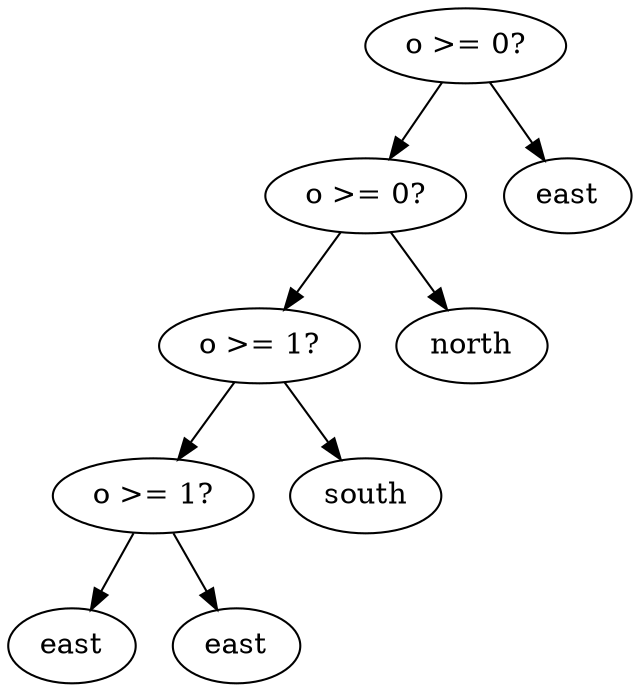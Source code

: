 digraph tree {
    "0x0" [label="o >= 0?"];
    "0x1" [label="o >= 0?"];
    "0x2" [label="o >= 1?"];
    "0x3" [label="o >= 1?"];
    "0x4" [label="east"];
    "0x5" [label="east"];
    "0x6" [label="south"];
    "0x7" [label="north"];
    "0x8" [label="east"];
    "0x0" -> "0x1";
    "0x0" -> "0x8";
    "0x1" -> "0x2";
    "0x1" -> "0x7";
    "0x2" -> "0x3";
    "0x2" -> "0x6";
    "0x3" -> "0x4";
    "0x3" -> "0x5";
}
